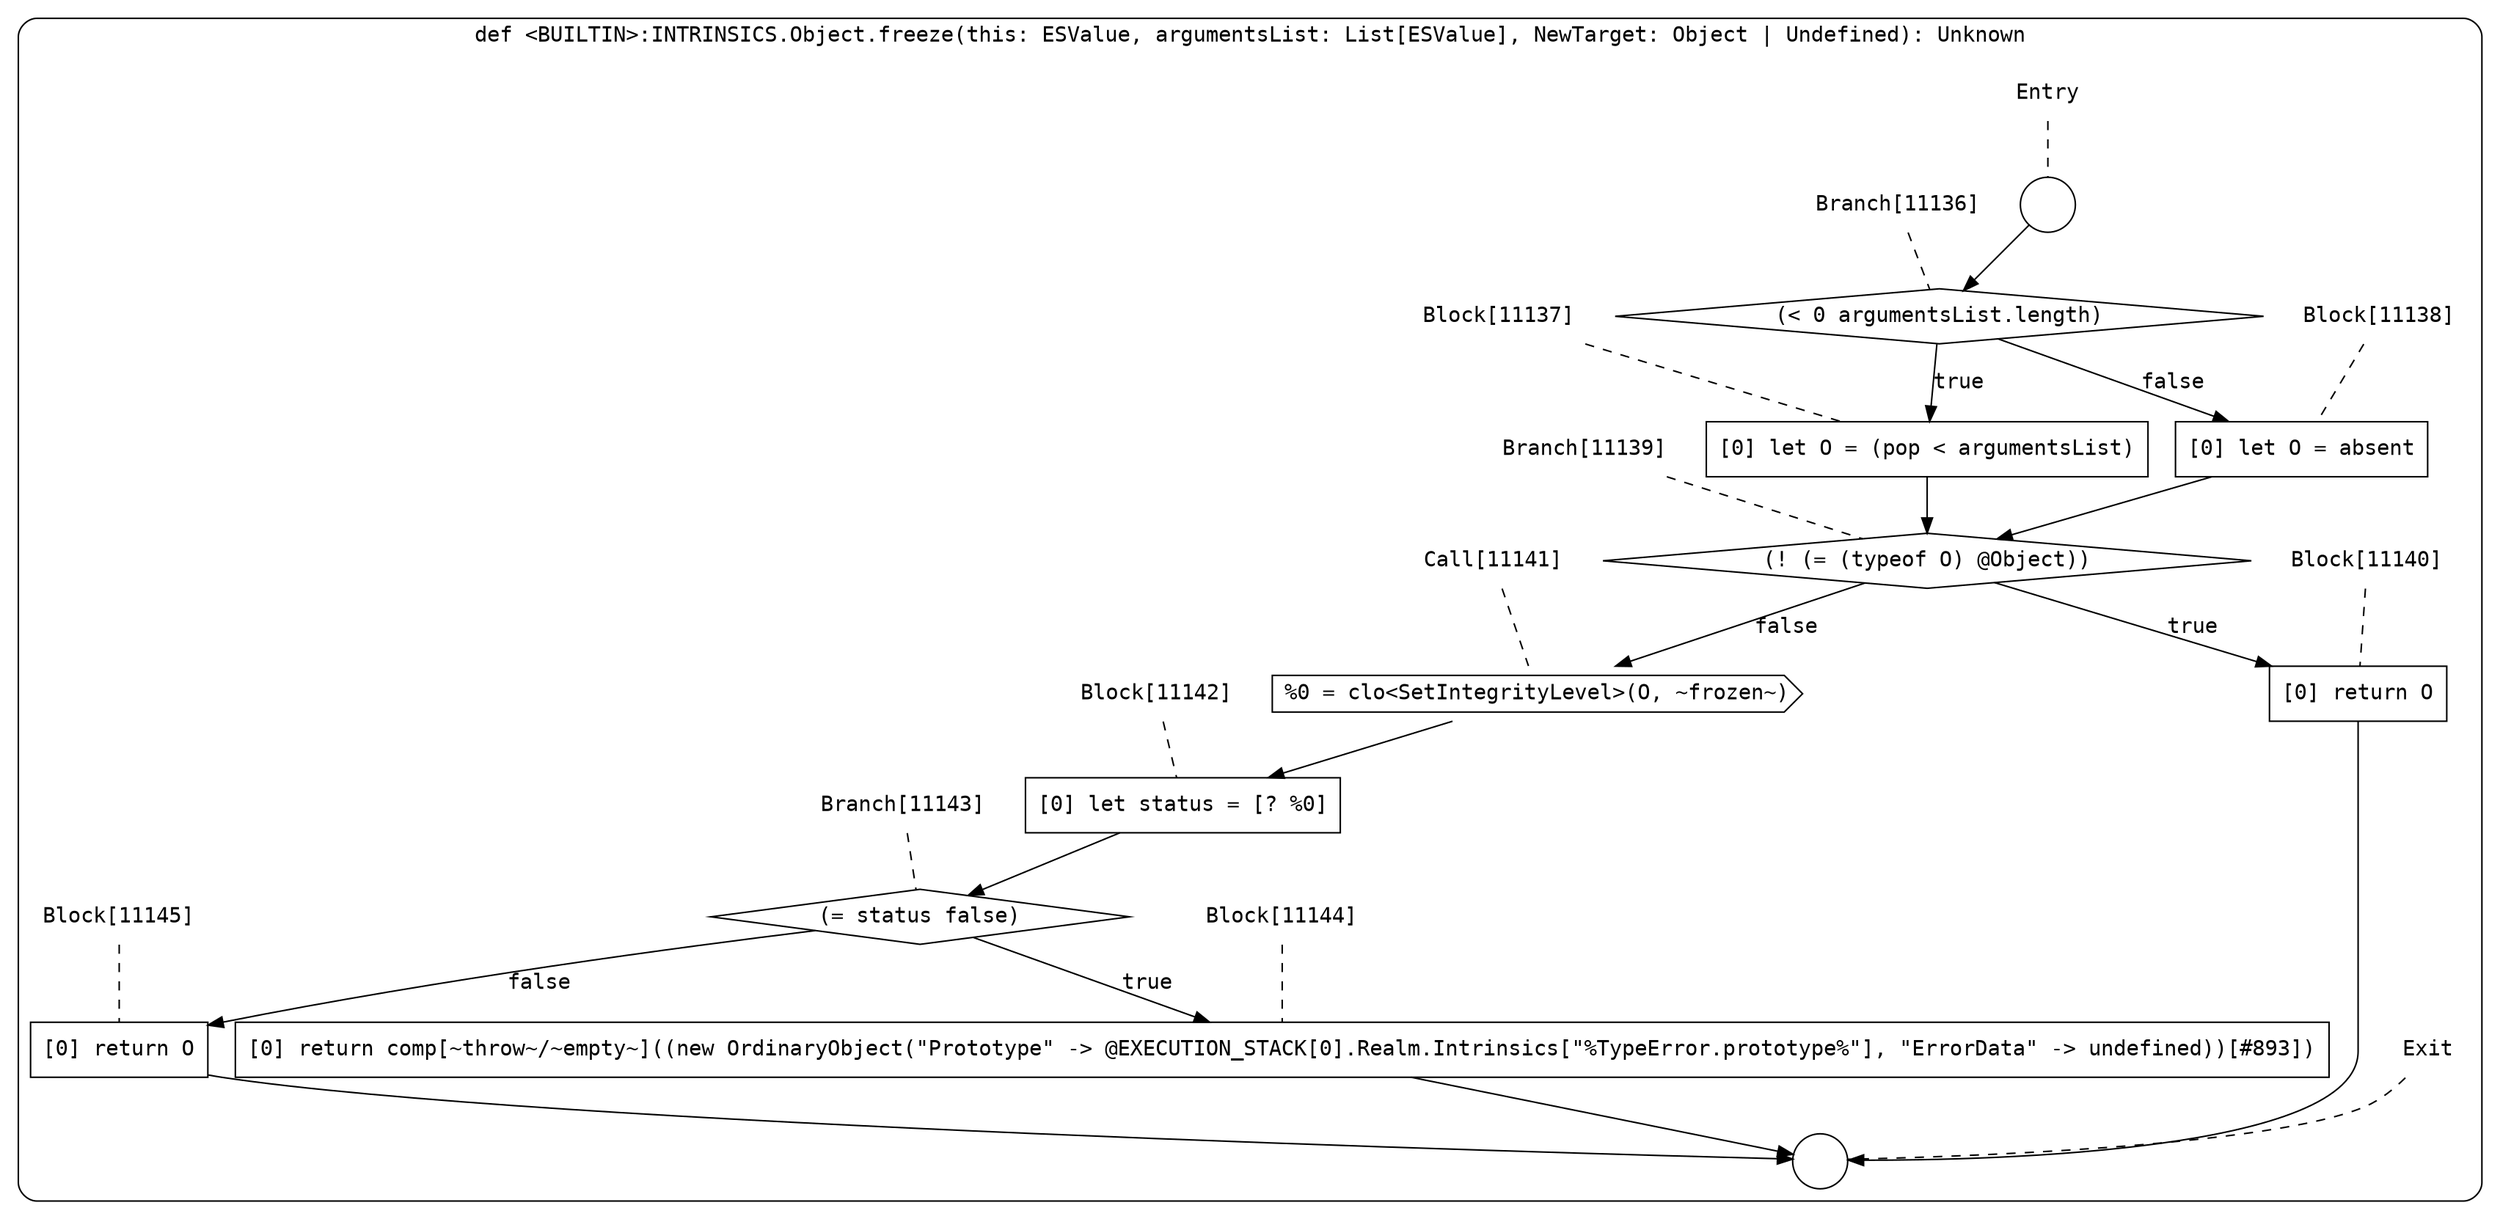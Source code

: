 digraph {
  graph [fontname = "Consolas"]
  node [fontname = "Consolas"]
  edge [fontname = "Consolas"]
  subgraph cluster2002 {
    label = "def <BUILTIN>:INTRINSICS.Object.freeze(this: ESValue, argumentsList: List[ESValue], NewTarget: Object | Undefined): Unknown"
    style = rounded
    cluster2002_entry_name [shape=none, label=<<font color="black">Entry</font>>]
    cluster2002_entry_name -> cluster2002_entry [arrowhead=none, color="black", style=dashed]
    cluster2002_entry [shape=circle label=" " color="black" fillcolor="white" style=filled]
    cluster2002_entry -> node11136 [color="black"]
    cluster2002_exit_name [shape=none, label=<<font color="black">Exit</font>>]
    cluster2002_exit_name -> cluster2002_exit [arrowhead=none, color="black", style=dashed]
    cluster2002_exit [shape=circle label=" " color="black" fillcolor="white" style=filled]
    node11136_name [shape=none, label=<<font color="black">Branch[11136]</font>>]
    node11136_name -> node11136 [arrowhead=none, color="black", style=dashed]
    node11136 [shape=diamond, label=<<font color="black">(&lt; 0 argumentsList.length)</font>> color="black" fillcolor="white", style=filled]
    node11136 -> node11137 [label=<<font color="black">true</font>> color="black"]
    node11136 -> node11138 [label=<<font color="black">false</font>> color="black"]
    node11137_name [shape=none, label=<<font color="black">Block[11137]</font>>]
    node11137_name -> node11137 [arrowhead=none, color="black", style=dashed]
    node11137 [shape=box, label=<<font color="black">[0] let O = (pop &lt; argumentsList)<BR ALIGN="LEFT"/></font>> color="black" fillcolor="white", style=filled]
    node11137 -> node11139 [color="black"]
    node11138_name [shape=none, label=<<font color="black">Block[11138]</font>>]
    node11138_name -> node11138 [arrowhead=none, color="black", style=dashed]
    node11138 [shape=box, label=<<font color="black">[0] let O = absent<BR ALIGN="LEFT"/></font>> color="black" fillcolor="white", style=filled]
    node11138 -> node11139 [color="black"]
    node11139_name [shape=none, label=<<font color="black">Branch[11139]</font>>]
    node11139_name -> node11139 [arrowhead=none, color="black", style=dashed]
    node11139 [shape=diamond, label=<<font color="black">(! (= (typeof O) @Object))</font>> color="black" fillcolor="white", style=filled]
    node11139 -> node11140 [label=<<font color="black">true</font>> color="black"]
    node11139 -> node11141 [label=<<font color="black">false</font>> color="black"]
    node11140_name [shape=none, label=<<font color="black">Block[11140]</font>>]
    node11140_name -> node11140 [arrowhead=none, color="black", style=dashed]
    node11140 [shape=box, label=<<font color="black">[0] return O<BR ALIGN="LEFT"/></font>> color="black" fillcolor="white", style=filled]
    node11140 -> cluster2002_exit [color="black"]
    node11141_name [shape=none, label=<<font color="black">Call[11141]</font>>]
    node11141_name -> node11141 [arrowhead=none, color="black", style=dashed]
    node11141 [shape=cds, label=<<font color="black">%0 = clo&lt;SetIntegrityLevel&gt;(O, ~frozen~)</font>> color="black" fillcolor="white", style=filled]
    node11141 -> node11142 [color="black"]
    node11142_name [shape=none, label=<<font color="black">Block[11142]</font>>]
    node11142_name -> node11142 [arrowhead=none, color="black", style=dashed]
    node11142 [shape=box, label=<<font color="black">[0] let status = [? %0]<BR ALIGN="LEFT"/></font>> color="black" fillcolor="white", style=filled]
    node11142 -> node11143 [color="black"]
    node11143_name [shape=none, label=<<font color="black">Branch[11143]</font>>]
    node11143_name -> node11143 [arrowhead=none, color="black", style=dashed]
    node11143 [shape=diamond, label=<<font color="black">(= status false)</font>> color="black" fillcolor="white", style=filled]
    node11143 -> node11144 [label=<<font color="black">true</font>> color="black"]
    node11143 -> node11145 [label=<<font color="black">false</font>> color="black"]
    node11144_name [shape=none, label=<<font color="black">Block[11144]</font>>]
    node11144_name -> node11144 [arrowhead=none, color="black", style=dashed]
    node11144 [shape=box, label=<<font color="black">[0] return comp[~throw~/~empty~]((new OrdinaryObject(&quot;Prototype&quot; -&gt; @EXECUTION_STACK[0].Realm.Intrinsics[&quot;%TypeError.prototype%&quot;], &quot;ErrorData&quot; -&gt; undefined))[#893])<BR ALIGN="LEFT"/></font>> color="black" fillcolor="white", style=filled]
    node11144 -> cluster2002_exit [color="black"]
    node11145_name [shape=none, label=<<font color="black">Block[11145]</font>>]
    node11145_name -> node11145 [arrowhead=none, color="black", style=dashed]
    node11145 [shape=box, label=<<font color="black">[0] return O<BR ALIGN="LEFT"/></font>> color="black" fillcolor="white", style=filled]
    node11145 -> cluster2002_exit [color="black"]
  }
}
